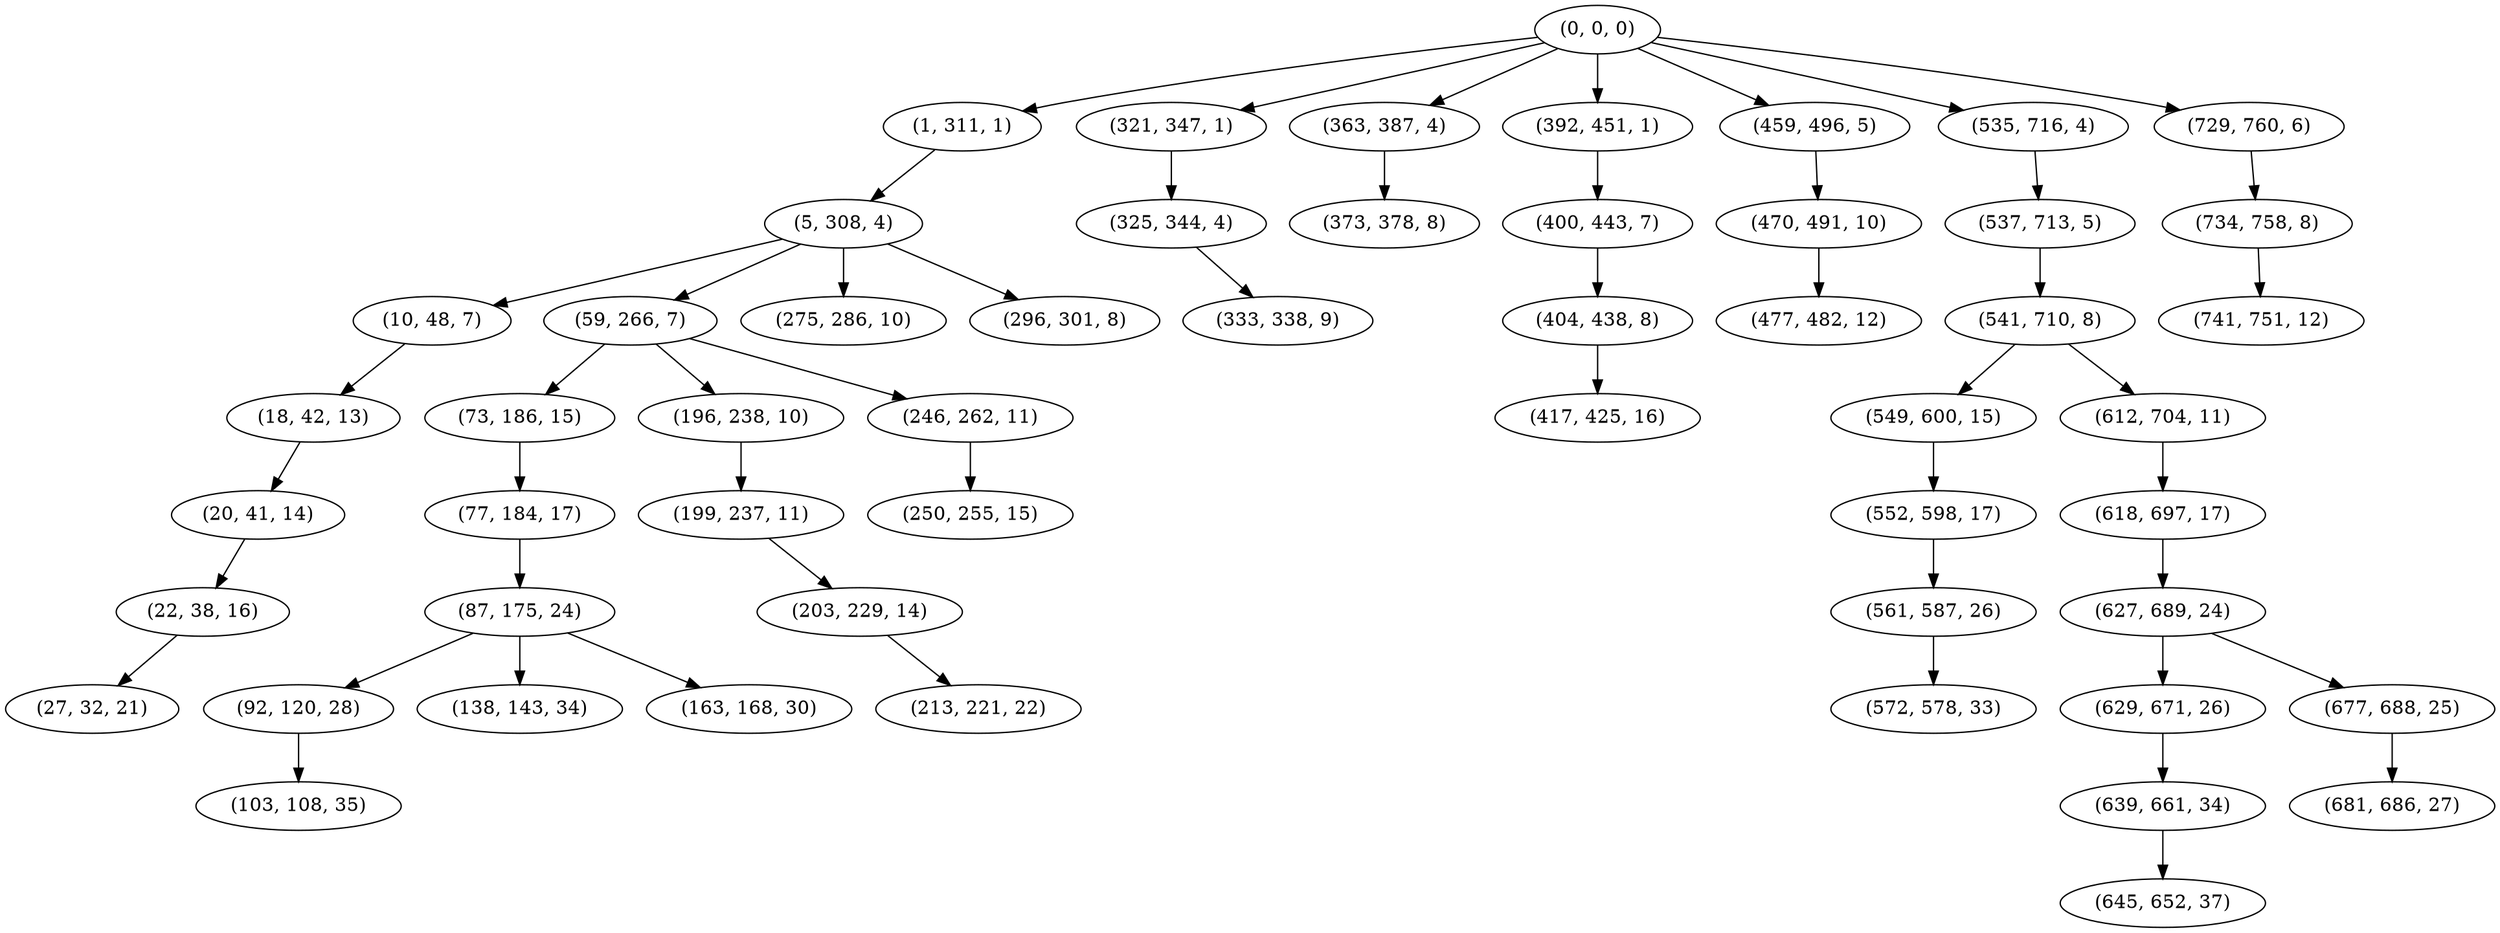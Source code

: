 digraph tree {
    "(0, 0, 0)";
    "(1, 311, 1)";
    "(5, 308, 4)";
    "(10, 48, 7)";
    "(18, 42, 13)";
    "(20, 41, 14)";
    "(22, 38, 16)";
    "(27, 32, 21)";
    "(59, 266, 7)";
    "(73, 186, 15)";
    "(77, 184, 17)";
    "(87, 175, 24)";
    "(92, 120, 28)";
    "(103, 108, 35)";
    "(138, 143, 34)";
    "(163, 168, 30)";
    "(196, 238, 10)";
    "(199, 237, 11)";
    "(203, 229, 14)";
    "(213, 221, 22)";
    "(246, 262, 11)";
    "(250, 255, 15)";
    "(275, 286, 10)";
    "(296, 301, 8)";
    "(321, 347, 1)";
    "(325, 344, 4)";
    "(333, 338, 9)";
    "(363, 387, 4)";
    "(373, 378, 8)";
    "(392, 451, 1)";
    "(400, 443, 7)";
    "(404, 438, 8)";
    "(417, 425, 16)";
    "(459, 496, 5)";
    "(470, 491, 10)";
    "(477, 482, 12)";
    "(535, 716, 4)";
    "(537, 713, 5)";
    "(541, 710, 8)";
    "(549, 600, 15)";
    "(552, 598, 17)";
    "(561, 587, 26)";
    "(572, 578, 33)";
    "(612, 704, 11)";
    "(618, 697, 17)";
    "(627, 689, 24)";
    "(629, 671, 26)";
    "(639, 661, 34)";
    "(645, 652, 37)";
    "(677, 688, 25)";
    "(681, 686, 27)";
    "(729, 760, 6)";
    "(734, 758, 8)";
    "(741, 751, 12)";
    "(0, 0, 0)" -> "(1, 311, 1)";
    "(0, 0, 0)" -> "(321, 347, 1)";
    "(0, 0, 0)" -> "(363, 387, 4)";
    "(0, 0, 0)" -> "(392, 451, 1)";
    "(0, 0, 0)" -> "(459, 496, 5)";
    "(0, 0, 0)" -> "(535, 716, 4)";
    "(0, 0, 0)" -> "(729, 760, 6)";
    "(1, 311, 1)" -> "(5, 308, 4)";
    "(5, 308, 4)" -> "(10, 48, 7)";
    "(5, 308, 4)" -> "(59, 266, 7)";
    "(5, 308, 4)" -> "(275, 286, 10)";
    "(5, 308, 4)" -> "(296, 301, 8)";
    "(10, 48, 7)" -> "(18, 42, 13)";
    "(18, 42, 13)" -> "(20, 41, 14)";
    "(20, 41, 14)" -> "(22, 38, 16)";
    "(22, 38, 16)" -> "(27, 32, 21)";
    "(59, 266, 7)" -> "(73, 186, 15)";
    "(59, 266, 7)" -> "(196, 238, 10)";
    "(59, 266, 7)" -> "(246, 262, 11)";
    "(73, 186, 15)" -> "(77, 184, 17)";
    "(77, 184, 17)" -> "(87, 175, 24)";
    "(87, 175, 24)" -> "(92, 120, 28)";
    "(87, 175, 24)" -> "(138, 143, 34)";
    "(87, 175, 24)" -> "(163, 168, 30)";
    "(92, 120, 28)" -> "(103, 108, 35)";
    "(196, 238, 10)" -> "(199, 237, 11)";
    "(199, 237, 11)" -> "(203, 229, 14)";
    "(203, 229, 14)" -> "(213, 221, 22)";
    "(246, 262, 11)" -> "(250, 255, 15)";
    "(321, 347, 1)" -> "(325, 344, 4)";
    "(325, 344, 4)" -> "(333, 338, 9)";
    "(363, 387, 4)" -> "(373, 378, 8)";
    "(392, 451, 1)" -> "(400, 443, 7)";
    "(400, 443, 7)" -> "(404, 438, 8)";
    "(404, 438, 8)" -> "(417, 425, 16)";
    "(459, 496, 5)" -> "(470, 491, 10)";
    "(470, 491, 10)" -> "(477, 482, 12)";
    "(535, 716, 4)" -> "(537, 713, 5)";
    "(537, 713, 5)" -> "(541, 710, 8)";
    "(541, 710, 8)" -> "(549, 600, 15)";
    "(541, 710, 8)" -> "(612, 704, 11)";
    "(549, 600, 15)" -> "(552, 598, 17)";
    "(552, 598, 17)" -> "(561, 587, 26)";
    "(561, 587, 26)" -> "(572, 578, 33)";
    "(612, 704, 11)" -> "(618, 697, 17)";
    "(618, 697, 17)" -> "(627, 689, 24)";
    "(627, 689, 24)" -> "(629, 671, 26)";
    "(627, 689, 24)" -> "(677, 688, 25)";
    "(629, 671, 26)" -> "(639, 661, 34)";
    "(639, 661, 34)" -> "(645, 652, 37)";
    "(677, 688, 25)" -> "(681, 686, 27)";
    "(729, 760, 6)" -> "(734, 758, 8)";
    "(734, 758, 8)" -> "(741, 751, 12)";
}

